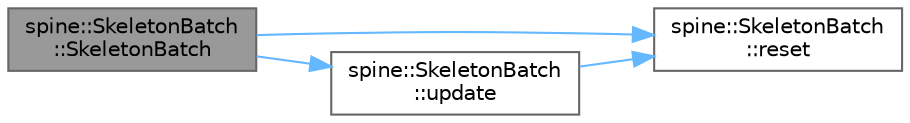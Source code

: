 digraph "spine::SkeletonBatch::SkeletonBatch"
{
 // LATEX_PDF_SIZE
  bgcolor="transparent";
  edge [fontname=Helvetica,fontsize=10,labelfontname=Helvetica,labelfontsize=10];
  node [fontname=Helvetica,fontsize=10,shape=box,height=0.2,width=0.4];
  rankdir="LR";
  Node1 [id="Node000001",label="spine::SkeletonBatch\l::SkeletonBatch",height=0.2,width=0.4,color="gray40", fillcolor="grey60", style="filled", fontcolor="black",tooltip=" "];
  Node1 -> Node2 [id="edge1_Node000001_Node000002",color="steelblue1",style="solid",tooltip=" "];
  Node2 [id="Node000002",label="spine::SkeletonBatch\l::reset",height=0.2,width=0.4,color="grey40", fillcolor="white", style="filled",URL="$classspine_1_1_skeleton_batch.html#a6ca135b02269a555a87483560eb0ccab",tooltip=" "];
  Node1 -> Node3 [id="edge2_Node000001_Node000003",color="steelblue1",style="solid",tooltip=" "];
  Node3 [id="Node000003",label="spine::SkeletonBatch\l::update",height=0.2,width=0.4,color="grey40", fillcolor="white", style="filled",URL="$classspine_1_1_skeleton_batch.html#aeba3e995baf654542dd08813fb366528",tooltip=" "];
  Node3 -> Node2 [id="edge3_Node000003_Node000002",color="steelblue1",style="solid",tooltip=" "];
}
